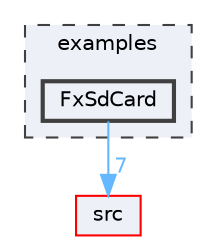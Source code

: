 digraph "/home/runner/work/FastLED/FastLED/examples/FxSdCard"
{
 // LATEX_PDF_SIZE
  bgcolor="transparent";
  edge [fontname=Helvetica,fontsize=10,labelfontname=Helvetica,labelfontsize=10];
  node [fontname=Helvetica,fontsize=10,shape=box,height=0.2,width=0.4];
  compound=true
  subgraph clusterdir_d28a4824dc47e487b107a5db32ef43c4 {
    graph [ bgcolor="#edf0f7", pencolor="grey25", label="examples", fontname=Helvetica,fontsize=10 style="filled,dashed", URL="dir_d28a4824dc47e487b107a5db32ef43c4.html",tooltip=""]
  dir_c35e3ac77356cdc3fc8e34259008fe74 [label="FxSdCard", fillcolor="#edf0f7", color="grey25", style="filled,bold", URL="dir_c35e3ac77356cdc3fc8e34259008fe74.html",tooltip=""];
  }
  dir_68267d1309a1af8e8297ef4c3efbcdba [label="src", fillcolor="#edf0f7", color="red", style="filled", URL="dir_68267d1309a1af8e8297ef4c3efbcdba.html",tooltip=""];
  dir_c35e3ac77356cdc3fc8e34259008fe74->dir_68267d1309a1af8e8297ef4c3efbcdba [headlabel="7", labeldistance=1.5 headhref="dir_000039_000073.html" href="dir_000039_000073.html" color="steelblue1" fontcolor="steelblue1"];
}
